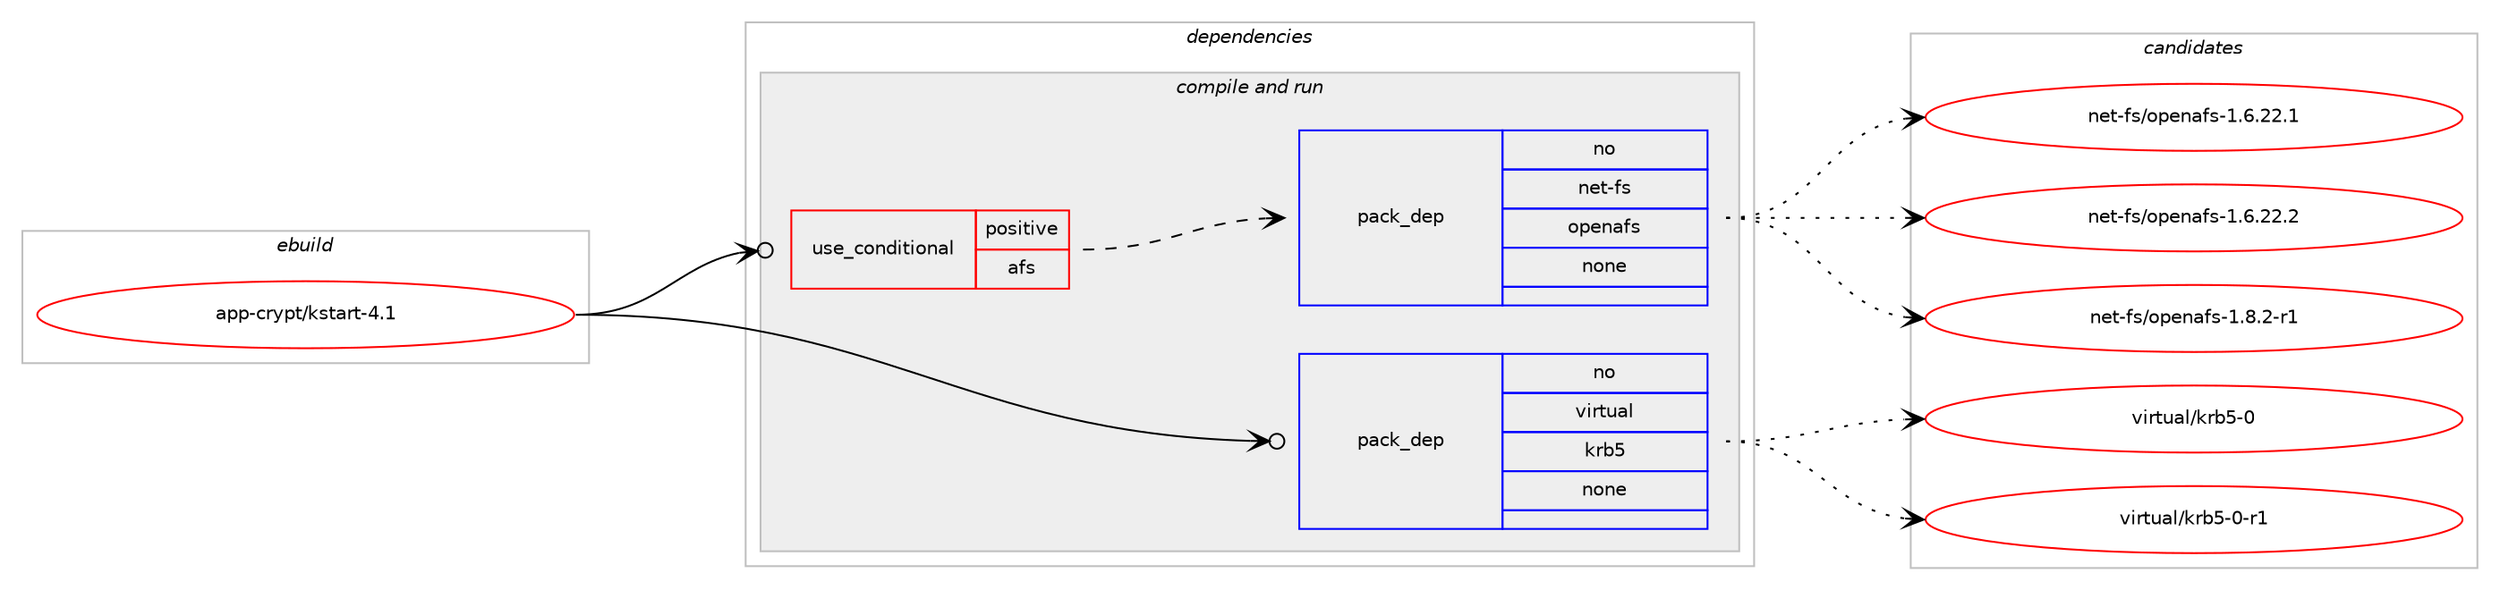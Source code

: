 digraph prolog {

# *************
# Graph options
# *************

newrank=true;
concentrate=true;
compound=true;
graph [rankdir=LR,fontname=Helvetica,fontsize=10,ranksep=1.5];#, ranksep=2.5, nodesep=0.2];
edge  [arrowhead=vee];
node  [fontname=Helvetica,fontsize=10];

# **********
# The ebuild
# **********

subgraph cluster_leftcol {
color=gray;
rank=same;
label=<<i>ebuild</i>>;
id [label="app-crypt/kstart-4.1", color=red, width=4, href="../app-crypt/kstart-4.1.svg"];
}

# ****************
# The dependencies
# ****************

subgraph cluster_midcol {
color=gray;
label=<<i>dependencies</i>>;
subgraph cluster_compile {
fillcolor="#eeeeee";
style=filled;
label=<<i>compile</i>>;
}
subgraph cluster_compileandrun {
fillcolor="#eeeeee";
style=filled;
label=<<i>compile and run</i>>;
subgraph cond347768 {
dependency1276044 [label=<<TABLE BORDER="0" CELLBORDER="1" CELLSPACING="0" CELLPADDING="4"><TR><TD ROWSPAN="3" CELLPADDING="10">use_conditional</TD></TR><TR><TD>positive</TD></TR><TR><TD>afs</TD></TR></TABLE>>, shape=none, color=red];
subgraph pack908458 {
dependency1276045 [label=<<TABLE BORDER="0" CELLBORDER="1" CELLSPACING="0" CELLPADDING="4" WIDTH="220"><TR><TD ROWSPAN="6" CELLPADDING="30">pack_dep</TD></TR><TR><TD WIDTH="110">no</TD></TR><TR><TD>net-fs</TD></TR><TR><TD>openafs</TD></TR><TR><TD>none</TD></TR><TR><TD></TD></TR></TABLE>>, shape=none, color=blue];
}
dependency1276044:e -> dependency1276045:w [weight=20,style="dashed",arrowhead="vee"];
}
id:e -> dependency1276044:w [weight=20,style="solid",arrowhead="odotvee"];
subgraph pack908459 {
dependency1276046 [label=<<TABLE BORDER="0" CELLBORDER="1" CELLSPACING="0" CELLPADDING="4" WIDTH="220"><TR><TD ROWSPAN="6" CELLPADDING="30">pack_dep</TD></TR><TR><TD WIDTH="110">no</TD></TR><TR><TD>virtual</TD></TR><TR><TD>krb5</TD></TR><TR><TD>none</TD></TR><TR><TD></TD></TR></TABLE>>, shape=none, color=blue];
}
id:e -> dependency1276046:w [weight=20,style="solid",arrowhead="odotvee"];
}
subgraph cluster_run {
fillcolor="#eeeeee";
style=filled;
label=<<i>run</i>>;
}
}

# **************
# The candidates
# **************

subgraph cluster_choices {
rank=same;
color=gray;
label=<<i>candidates</i>>;

subgraph choice908458 {
color=black;
nodesep=1;
choice110101116451021154711111210111097102115454946544650504649 [label="net-fs/openafs-1.6.22.1", color=red, width=4,href="../net-fs/openafs-1.6.22.1.svg"];
choice110101116451021154711111210111097102115454946544650504650 [label="net-fs/openafs-1.6.22.2", color=red, width=4,href="../net-fs/openafs-1.6.22.2.svg"];
choice1101011164510211547111112101110971021154549465646504511449 [label="net-fs/openafs-1.8.2-r1", color=red, width=4,href="../net-fs/openafs-1.8.2-r1.svg"];
dependency1276045:e -> choice110101116451021154711111210111097102115454946544650504649:w [style=dotted,weight="100"];
dependency1276045:e -> choice110101116451021154711111210111097102115454946544650504650:w [style=dotted,weight="100"];
dependency1276045:e -> choice1101011164510211547111112101110971021154549465646504511449:w [style=dotted,weight="100"];
}
subgraph choice908459 {
color=black;
nodesep=1;
choice118105114116117971084710711498534548 [label="virtual/krb5-0", color=red, width=4,href="../virtual/krb5-0.svg"];
choice1181051141161179710847107114985345484511449 [label="virtual/krb5-0-r1", color=red, width=4,href="../virtual/krb5-0-r1.svg"];
dependency1276046:e -> choice118105114116117971084710711498534548:w [style=dotted,weight="100"];
dependency1276046:e -> choice1181051141161179710847107114985345484511449:w [style=dotted,weight="100"];
}
}

}
